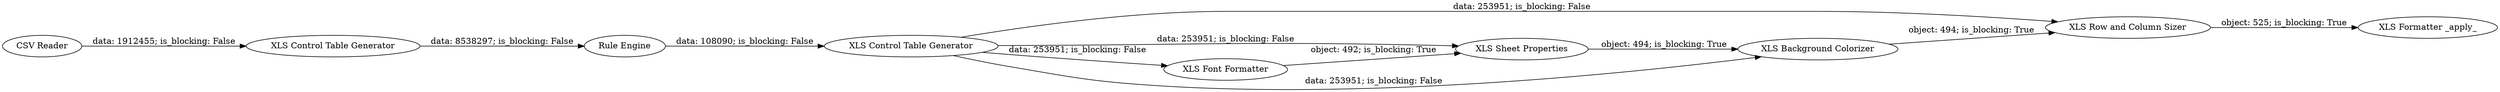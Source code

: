 digraph {
	"-4401654613876174941_15" [label="XLS Row and Column Sizer"]
	"-4401654613876174941_4" [label="XLS Control Table Generator"]
	"-4401654613876174941_8" [label="XLS Sheet Properties"]
	"-4401654613876174941_1" [label="CSV Reader"]
	"-4401654613876174941_14" [label="XLS Formatter _apply_"]
	"-4401654613876174941_2" [label="XLS Control Table Generator"]
	"-4401654613876174941_9" [label="XLS Font Formatter"]
	"-4401654613876174941_3" [label="Rule Engine"]
	"-4401654613876174941_12" [label="XLS Background Colorizer"]
	"-4401654613876174941_3" -> "-4401654613876174941_4" [label="data: 108090; is_blocking: False"]
	"-4401654613876174941_8" -> "-4401654613876174941_12" [label="object: 494; is_blocking: True"]
	"-4401654613876174941_1" -> "-4401654613876174941_2" [label="data: 1912455; is_blocking: False"]
	"-4401654613876174941_4" -> "-4401654613876174941_9" [label="data: 253951; is_blocking: False"]
	"-4401654613876174941_4" -> "-4401654613876174941_12" [label="data: 253951; is_blocking: False"]
	"-4401654613876174941_9" -> "-4401654613876174941_8" [label="object: 492; is_blocking: True"]
	"-4401654613876174941_15" -> "-4401654613876174941_14" [label="object: 525; is_blocking: True"]
	"-4401654613876174941_12" -> "-4401654613876174941_15" [label="object: 494; is_blocking: True"]
	"-4401654613876174941_4" -> "-4401654613876174941_15" [label="data: 253951; is_blocking: False"]
	"-4401654613876174941_4" -> "-4401654613876174941_8" [label="data: 253951; is_blocking: False"]
	"-4401654613876174941_2" -> "-4401654613876174941_3" [label="data: 8538297; is_blocking: False"]
	rankdir=LR
}
